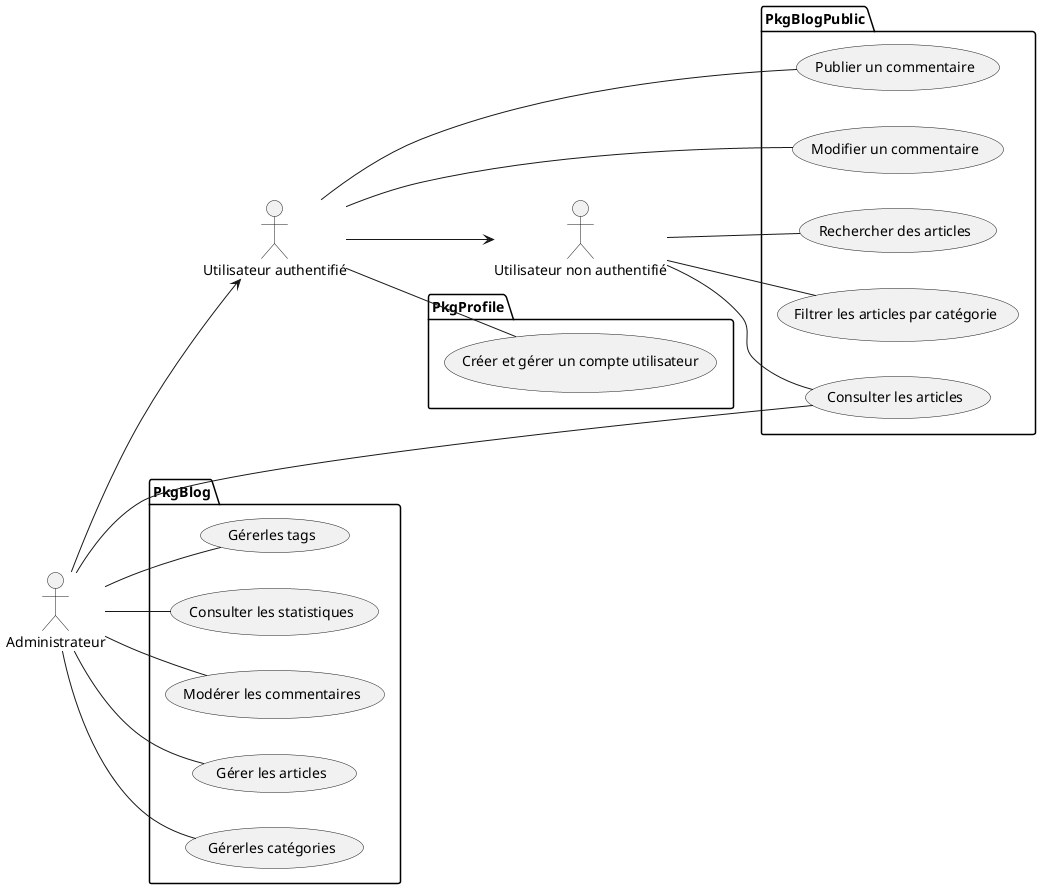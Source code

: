 @startuml

left to right direction

actor "Utilisateur non authentifié" as UserNA
actor "Utilisateur authentifié" as UserA
actor "Administrateur" as Admin
UserA --> UserNA
Admin --> UserA



package "PkgBlogPublic" {

usecase UC1 as "Consulter les articles"
usecase UC2 as "Rechercher des articles"
usecase UC3 as "Filtrer les articles par catégorie"
usecase UC4 as "Publier un commentaire"
usecase UC5 as "Modifier un commentaire"


}  


package "PkgBlog" {

usecase UC7 as "Modérer les commentaires"
usecase UC8 as "Gérer les articles"
usecase UC10 as "Gérerles catégories"
usecase UC11 as "Gérerles tags"
usecase UC9 as "Consulter les statistiques"

}  

package "PkgProfile" {

usecase UC6 as "Créer et gérer un compte utilisateur"

} 
 
UserNA -- UC1
UserNA -- UC2
UserNA -- UC3

UserA -- UC5
UserA -- UC6
UserA -- UC4

Admin -- UC1
Admin -- UC7
Admin -- UC8
Admin -- UC9
Admin -- UC10
Admin -- UC11


@enduml
